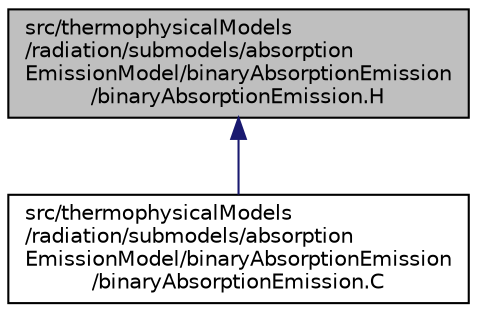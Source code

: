 digraph "src/thermophysicalModels/radiation/submodels/absorptionEmissionModel/binaryAbsorptionEmission/binaryAbsorptionEmission.H"
{
  bgcolor="transparent";
  edge [fontname="Helvetica",fontsize="10",labelfontname="Helvetica",labelfontsize="10"];
  node [fontname="Helvetica",fontsize="10",shape=record];
  Node1 [label="src/thermophysicalModels\l/radiation/submodels/absorption\lEmissionModel/binaryAbsorptionEmission\l/binaryAbsorptionEmission.H",height=0.2,width=0.4,color="black", fillcolor="grey75", style="filled", fontcolor="black"];
  Node1 -> Node2 [dir="back",color="midnightblue",fontsize="10",style="solid",fontname="Helvetica"];
  Node2 [label="src/thermophysicalModels\l/radiation/submodels/absorption\lEmissionModel/binaryAbsorptionEmission\l/binaryAbsorptionEmission.C",height=0.2,width=0.4,color="black",URL="$a10084.html"];
}
